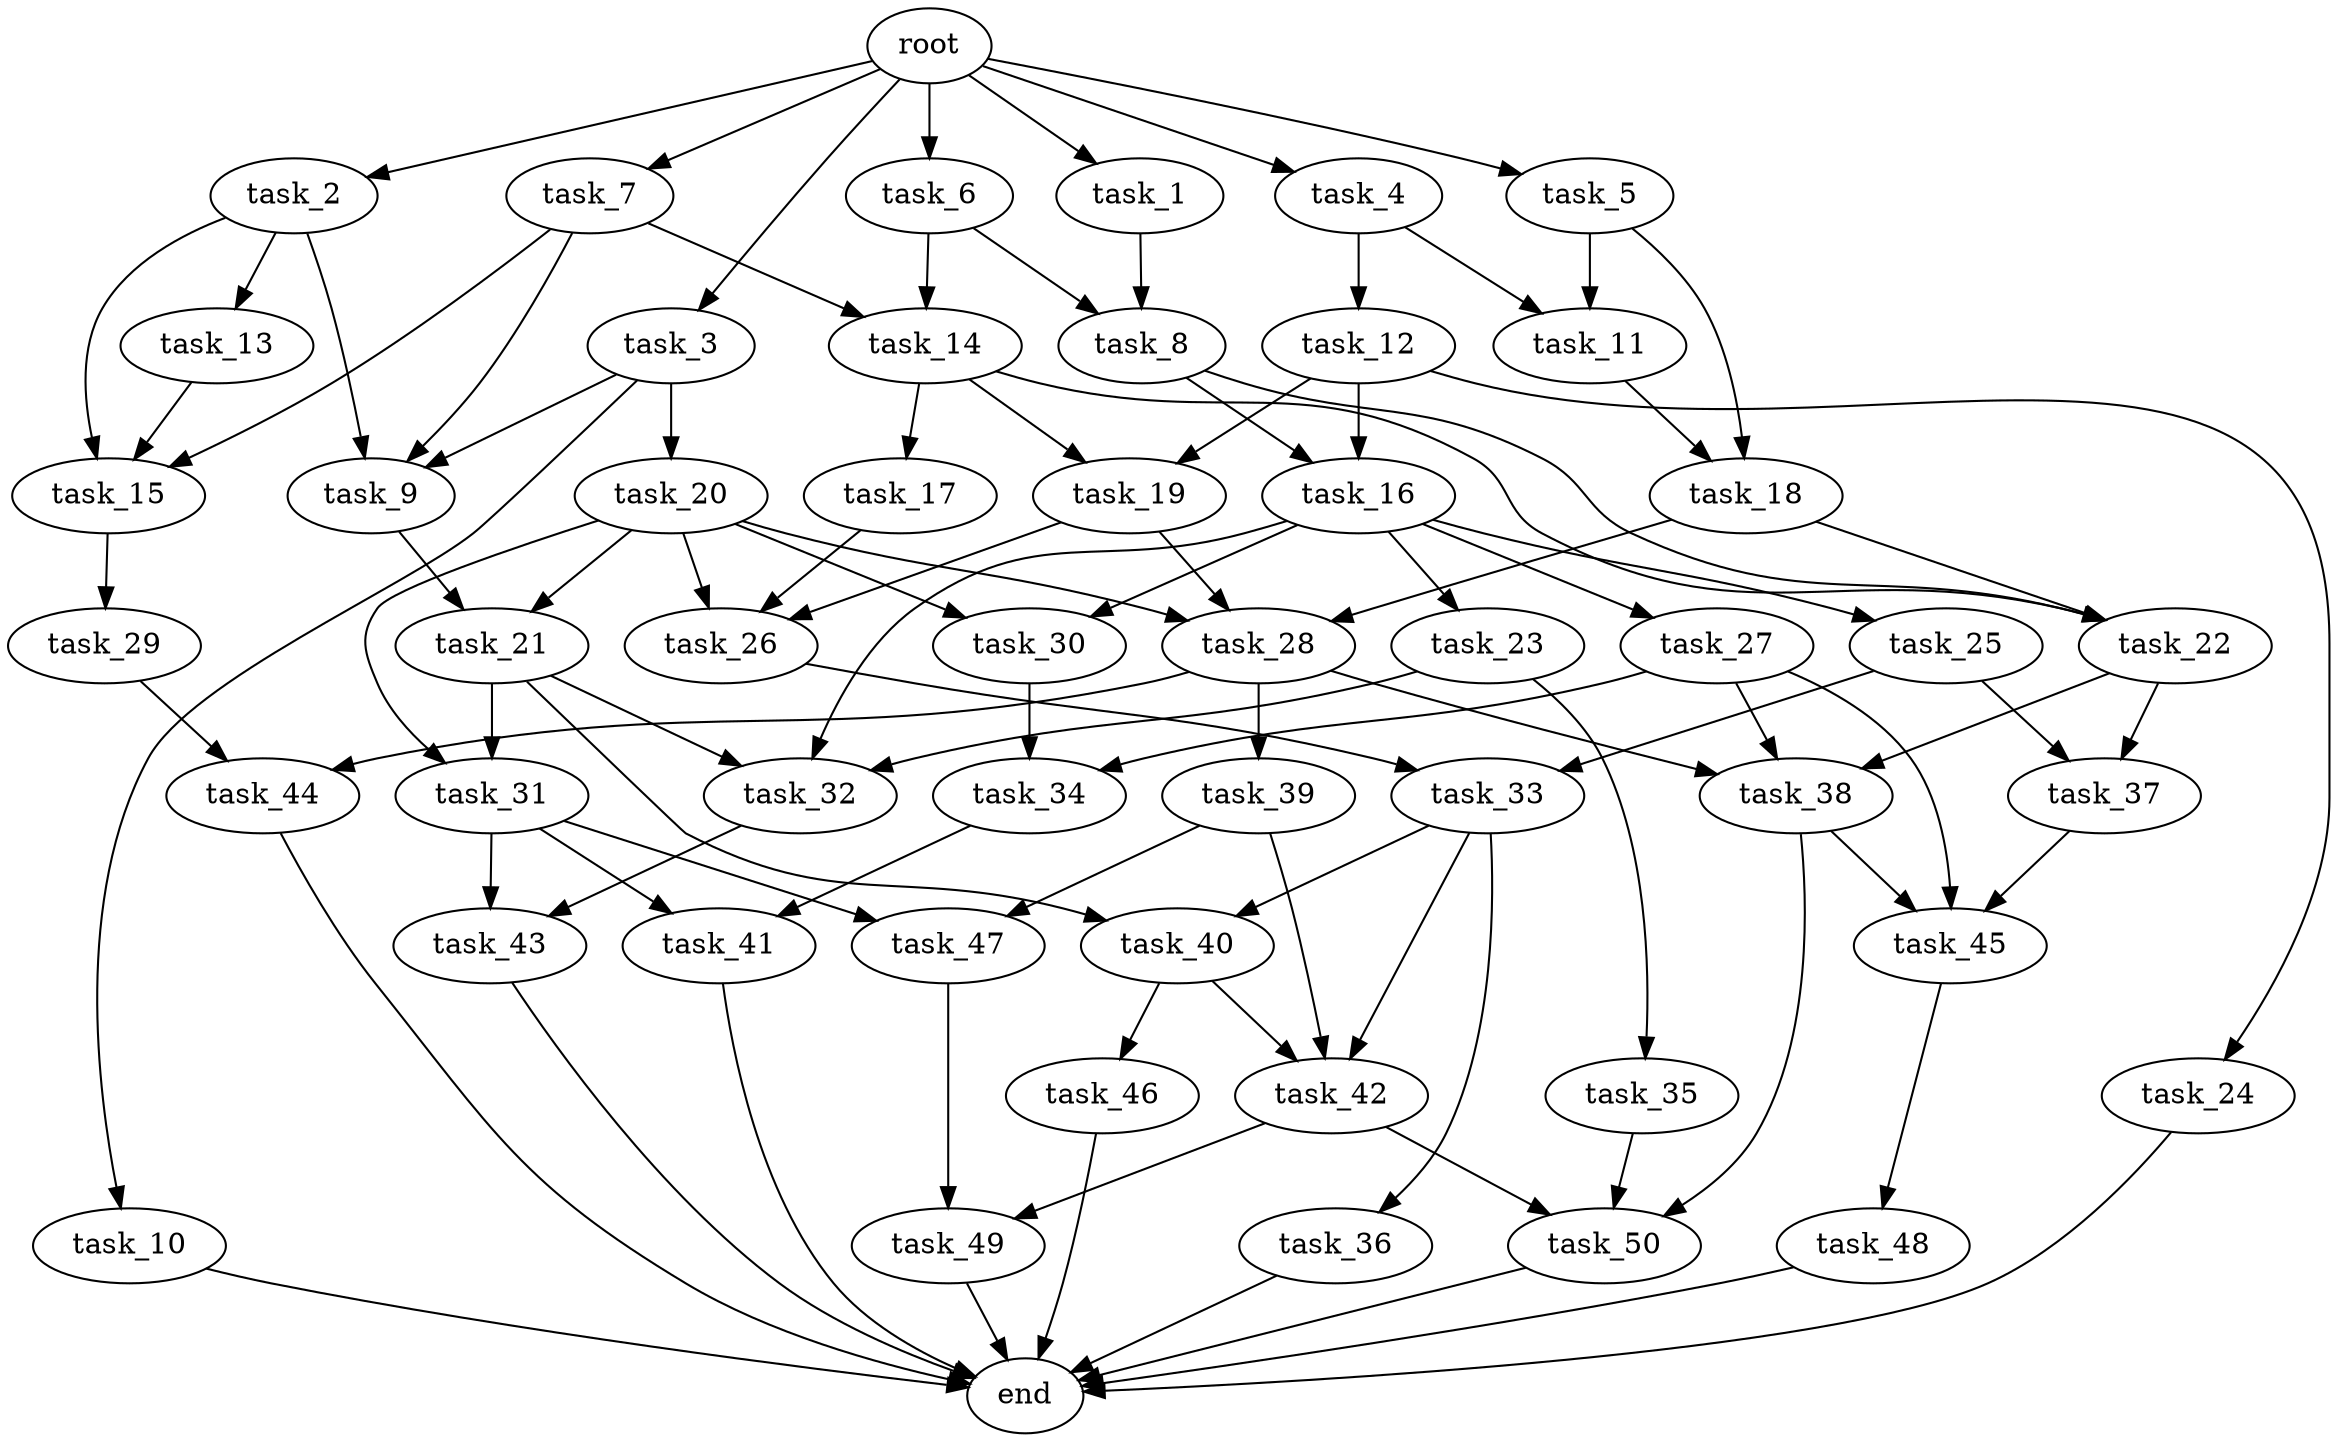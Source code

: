 digraph G {
  root [size="0.000000e+00"];
  task_1 [size="3.581702e+10"];
  task_2 [size="8.596774e+10"];
  task_3 [size="4.592844e+10"];
  task_4 [size="2.261710e+10"];
  task_5 [size="8.255270e+10"];
  task_6 [size="7.559270e+10"];
  task_7 [size="2.090467e+10"];
  task_8 [size="3.944345e+10"];
  task_9 [size="8.352645e+10"];
  task_10 [size="6.621708e+10"];
  task_11 [size="9.596851e+10"];
  task_12 [size="5.038781e+10"];
  task_13 [size="7.692164e+09"];
  task_14 [size="6.523578e+10"];
  task_15 [size="8.527912e+10"];
  task_16 [size="7.443787e+10"];
  task_17 [size="7.691962e+10"];
  task_18 [size="3.155257e+10"];
  task_19 [size="8.888239e+10"];
  task_20 [size="7.550676e+10"];
  task_21 [size="9.765561e+10"];
  task_22 [size="9.710473e+10"];
  task_23 [size="9.541109e+10"];
  task_24 [size="7.597162e+10"];
  task_25 [size="5.733738e+10"];
  task_26 [size="3.791778e+10"];
  task_27 [size="7.715090e+10"];
  task_28 [size="6.052091e+09"];
  task_29 [size="3.989975e+10"];
  task_30 [size="4.617104e+10"];
  task_31 [size="1.376290e+09"];
  task_32 [size="5.938486e+10"];
  task_33 [size="2.810073e+10"];
  task_34 [size="9.140060e+10"];
  task_35 [size="8.626762e+10"];
  task_36 [size="9.678513e+10"];
  task_37 [size="3.972734e+10"];
  task_38 [size="6.046356e+10"];
  task_39 [size="8.613107e+10"];
  task_40 [size="1.370111e+10"];
  task_41 [size="7.658913e+10"];
  task_42 [size="2.182782e+10"];
  task_43 [size="4.612664e+10"];
  task_44 [size="2.937525e+09"];
  task_45 [size="1.081841e+10"];
  task_46 [size="6.812191e+10"];
  task_47 [size="5.229627e+10"];
  task_48 [size="9.001636e+08"];
  task_49 [size="2.652537e+09"];
  task_50 [size="4.955279e+10"];
  end [size="0.000000e+00"];

  root -> task_1 [size="1.000000e-12"];
  root -> task_2 [size="1.000000e-12"];
  root -> task_3 [size="1.000000e-12"];
  root -> task_4 [size="1.000000e-12"];
  root -> task_5 [size="1.000000e-12"];
  root -> task_6 [size="1.000000e-12"];
  root -> task_7 [size="1.000000e-12"];
  task_1 -> task_8 [size="1.972173e+08"];
  task_2 -> task_9 [size="2.784215e+08"];
  task_2 -> task_13 [size="7.692164e+07"];
  task_2 -> task_15 [size="2.842637e+08"];
  task_3 -> task_9 [size="2.784215e+08"];
  task_3 -> task_10 [size="6.621708e+08"];
  task_3 -> task_20 [size="7.550676e+08"];
  task_4 -> task_11 [size="4.798425e+08"];
  task_4 -> task_12 [size="5.038781e+08"];
  task_5 -> task_11 [size="4.798425e+08"];
  task_5 -> task_18 [size="1.577628e+08"];
  task_6 -> task_8 [size="1.972173e+08"];
  task_6 -> task_14 [size="3.261789e+08"];
  task_7 -> task_9 [size="2.784215e+08"];
  task_7 -> task_14 [size="3.261789e+08"];
  task_7 -> task_15 [size="2.842637e+08"];
  task_8 -> task_16 [size="3.721894e+08"];
  task_8 -> task_22 [size="3.236824e+08"];
  task_9 -> task_21 [size="4.882780e+08"];
  task_10 -> end [size="1.000000e-12"];
  task_11 -> task_18 [size="1.577628e+08"];
  task_12 -> task_16 [size="3.721894e+08"];
  task_12 -> task_19 [size="4.444120e+08"];
  task_12 -> task_24 [size="7.597162e+08"];
  task_13 -> task_15 [size="2.842637e+08"];
  task_14 -> task_17 [size="7.691962e+08"];
  task_14 -> task_19 [size="4.444120e+08"];
  task_14 -> task_22 [size="3.236824e+08"];
  task_15 -> task_29 [size="3.989975e+08"];
  task_16 -> task_23 [size="9.541109e+08"];
  task_16 -> task_25 [size="5.733738e+08"];
  task_16 -> task_27 [size="7.715090e+08"];
  task_16 -> task_30 [size="2.308552e+08"];
  task_16 -> task_32 [size="1.979495e+08"];
  task_17 -> task_26 [size="1.263926e+08"];
  task_18 -> task_22 [size="3.236824e+08"];
  task_18 -> task_28 [size="2.017364e+07"];
  task_19 -> task_26 [size="1.263926e+08"];
  task_19 -> task_28 [size="2.017364e+07"];
  task_20 -> task_21 [size="4.882780e+08"];
  task_20 -> task_26 [size="1.263926e+08"];
  task_20 -> task_28 [size="2.017364e+07"];
  task_20 -> task_30 [size="2.308552e+08"];
  task_20 -> task_31 [size="6.881452e+06"];
  task_21 -> task_31 [size="6.881452e+06"];
  task_21 -> task_32 [size="1.979495e+08"];
  task_21 -> task_40 [size="6.850556e+07"];
  task_22 -> task_37 [size="1.986367e+08"];
  task_22 -> task_38 [size="2.015452e+08"];
  task_23 -> task_32 [size="1.979495e+08"];
  task_23 -> task_35 [size="8.626762e+08"];
  task_24 -> end [size="1.000000e-12"];
  task_25 -> task_33 [size="1.405037e+08"];
  task_25 -> task_37 [size="1.986367e+08"];
  task_26 -> task_33 [size="1.405037e+08"];
  task_27 -> task_34 [size="4.570030e+08"];
  task_27 -> task_38 [size="2.015452e+08"];
  task_27 -> task_45 [size="3.606138e+07"];
  task_28 -> task_38 [size="2.015452e+08"];
  task_28 -> task_39 [size="8.613107e+08"];
  task_28 -> task_44 [size="1.468762e+07"];
  task_29 -> task_44 [size="1.468762e+07"];
  task_30 -> task_34 [size="4.570030e+08"];
  task_31 -> task_41 [size="3.829457e+08"];
  task_31 -> task_43 [size="2.306332e+08"];
  task_31 -> task_47 [size="2.614813e+08"];
  task_32 -> task_43 [size="2.306332e+08"];
  task_33 -> task_36 [size="9.678513e+08"];
  task_33 -> task_40 [size="6.850556e+07"];
  task_33 -> task_42 [size="7.275941e+07"];
  task_34 -> task_41 [size="3.829457e+08"];
  task_35 -> task_50 [size="1.651760e+08"];
  task_36 -> end [size="1.000000e-12"];
  task_37 -> task_45 [size="3.606138e+07"];
  task_38 -> task_45 [size="3.606138e+07"];
  task_38 -> task_50 [size="1.651760e+08"];
  task_39 -> task_42 [size="7.275941e+07"];
  task_39 -> task_47 [size="2.614813e+08"];
  task_40 -> task_42 [size="7.275941e+07"];
  task_40 -> task_46 [size="6.812191e+08"];
  task_41 -> end [size="1.000000e-12"];
  task_42 -> task_49 [size="1.326268e+07"];
  task_42 -> task_50 [size="1.651760e+08"];
  task_43 -> end [size="1.000000e-12"];
  task_44 -> end [size="1.000000e-12"];
  task_45 -> task_48 [size="9.001636e+06"];
  task_46 -> end [size="1.000000e-12"];
  task_47 -> task_49 [size="1.326268e+07"];
  task_48 -> end [size="1.000000e-12"];
  task_49 -> end [size="1.000000e-12"];
  task_50 -> end [size="1.000000e-12"];
}
